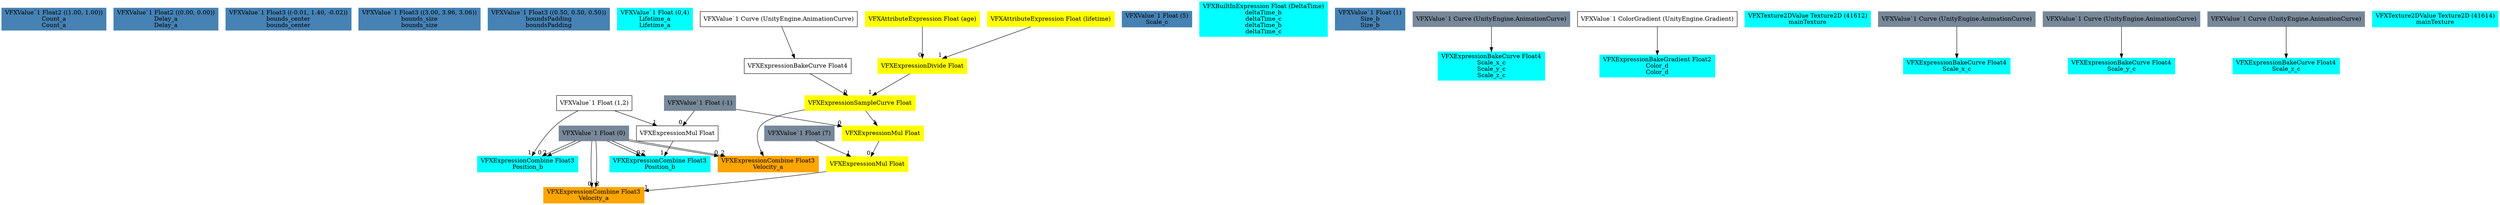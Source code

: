 digraph G {
node0 [shape="box" color="steelblue" style="filled" label="VFXValue`1 Float2 ((1.00, 1.00))
Count_a
Count_a"]
node1 [shape="box" color="steelblue" style="filled" label="VFXValue`1 Float2 ((0.00, 0.00))
Delay_a
Delay_a"]
node2 [shape="box" color="steelblue" style="filled" label="VFXValue`1 Float3 ((-0.01, 1.40, -0.02))
bounds_center
bounds_center"]
node3 [shape="box" color="steelblue" style="filled" label="VFXValue`1 Float3 ((3.00, 3.96, 3.06))
bounds_size
bounds_size"]
node4 [shape="box" color="steelblue" style="filled" label="VFXValue`1 Float3 ((0.50, 0.50, 0.50))
boundsPadding
boundsPadding"]
node5 [shape="box" color="cyan" style="filled" label="VFXValue`1 Float (0,4)
Lifetime_a
Lifetime_a"]
node6 [shape="box" color="cyan" style="filled" label="VFXExpressionCombine Float3
Position_b"]
node7 [shape="box" color="lightslategray" style="filled" label="VFXValue`1 Float (0)"]
node8 [shape="box" label="VFXExpressionMul Float"]
node9 [shape="box" color="lightslategray" style="filled" label="VFXValue`1 Float (-1)"]
node10 [shape="box" label="VFXValue`1 Float (1,2)"]
node11 [shape="box" color="steelblue" style="filled" label="VFXValue`1 Float (5)
Scale_c"]
node12 [shape="box" color="orange" style="filled" label="VFXExpressionCombine Float3
Velocity_a"]
node13 [shape="box" color="yellow" style="filled" label="VFXExpressionMul Float"]
node14 [shape="box" color="yellow" style="filled" label="VFXExpressionMul Float"]
node15 [shape="box" color="yellow" style="filled" label="VFXExpressionSampleCurve Float"]
node16 [shape="box" label="VFXExpressionBakeCurve Float4"]
node17 [shape="box" label="VFXValue`1 Curve (UnityEngine.AnimationCurve)"]
node18 [shape="box" color="yellow" style="filled" label="VFXExpressionDivide Float"]
node19 [shape="box" color="yellow" style="filled" label="VFXAttributeExpression Float (age)"]
node20 [shape="box" color="yellow" style="filled" label="VFXAttributeExpression Float (lifetime)"]
node21 [shape="box" color="lightslategray" style="filled" label="VFXValue`1 Float (7)"]
node22 [shape="box" color="cyan" style="filled" label="VFXBuiltInExpression Float (DeltaTime)
deltaTime_b
deltaTime_c
deltaTime_b
deltaTime_c"]
node23 [shape="box" color="steelblue" style="filled" label="VFXValue`1 Float (1)
Size_b
Size_b"]
node24 [shape="box" color="cyan" style="filled" label="VFXExpressionBakeCurve Float4
Scale_x_c
Scale_y_c
Scale_z_c"]
node25 [shape="box" color="lightslategray" style="filled" label="VFXValue`1 Curve (UnityEngine.AnimationCurve)"]
node26 [shape="box" color="cyan" style="filled" label="VFXExpressionBakeGradient Float2
Color_d
Color_d"]
node27 [shape="box" label="VFXValue`1 ColorGradient (UnityEngine.Gradient)"]
node28 [shape="box" color="cyan" style="filled" label="VFXTexture2DValue Texture2D (41612)
mainTexture"]
node29 [shape="box" color="cyan" style="filled" label="VFXExpressionCombine Float3
Position_b"]
node30 [shape="box" color="orange" style="filled" label="VFXExpressionCombine Float3
Velocity_a"]
node31 [shape="box" color="cyan" style="filled" label="VFXExpressionBakeCurve Float4
Scale_x_c"]
node32 [shape="box" color="lightslategray" style="filled" label="VFXValue`1 Curve (UnityEngine.AnimationCurve)"]
node33 [shape="box" color="cyan" style="filled" label="VFXExpressionBakeCurve Float4
Scale_y_c"]
node34 [shape="box" color="lightslategray" style="filled" label="VFXValue`1 Curve (UnityEngine.AnimationCurve)"]
node35 [shape="box" color="cyan" style="filled" label="VFXExpressionBakeCurve Float4
Scale_z_c"]
node36 [shape="box" color="lightslategray" style="filled" label="VFXValue`1 Curve (UnityEngine.AnimationCurve)"]
node37 [shape="box" color="cyan" style="filled" label="VFXTexture2DValue Texture2D (41614)
mainTexture"]
node7 -> node6 [headlabel="0"]
node8 -> node6 [headlabel="1"]
node7 -> node6 [headlabel="2"]
node9 -> node8 [headlabel="0"]
node10 -> node8 [headlabel="1"]
node7 -> node12 [headlabel="0"]
node13 -> node12 [headlabel="1"]
node7 -> node12 [headlabel="2"]
node14 -> node13 [headlabel="0"]
node21 -> node13 [headlabel="1"]
node9 -> node14 [headlabel="0"]
node15 -> node14 [headlabel="1"]
node16 -> node15 [headlabel="0"]
node18 -> node15 [headlabel="1"]
node17 -> node16 
node19 -> node18 [headlabel="0"]
node20 -> node18 [headlabel="1"]
node25 -> node24 
node27 -> node26 
node7 -> node29 [headlabel="0"]
node10 -> node29 [headlabel="1"]
node7 -> node29 [headlabel="2"]
node7 -> node30 [headlabel="0"]
node15 -> node30 [headlabel="1"]
node7 -> node30 [headlabel="2"]
node32 -> node31 
node34 -> node33 
node36 -> node35 
}
